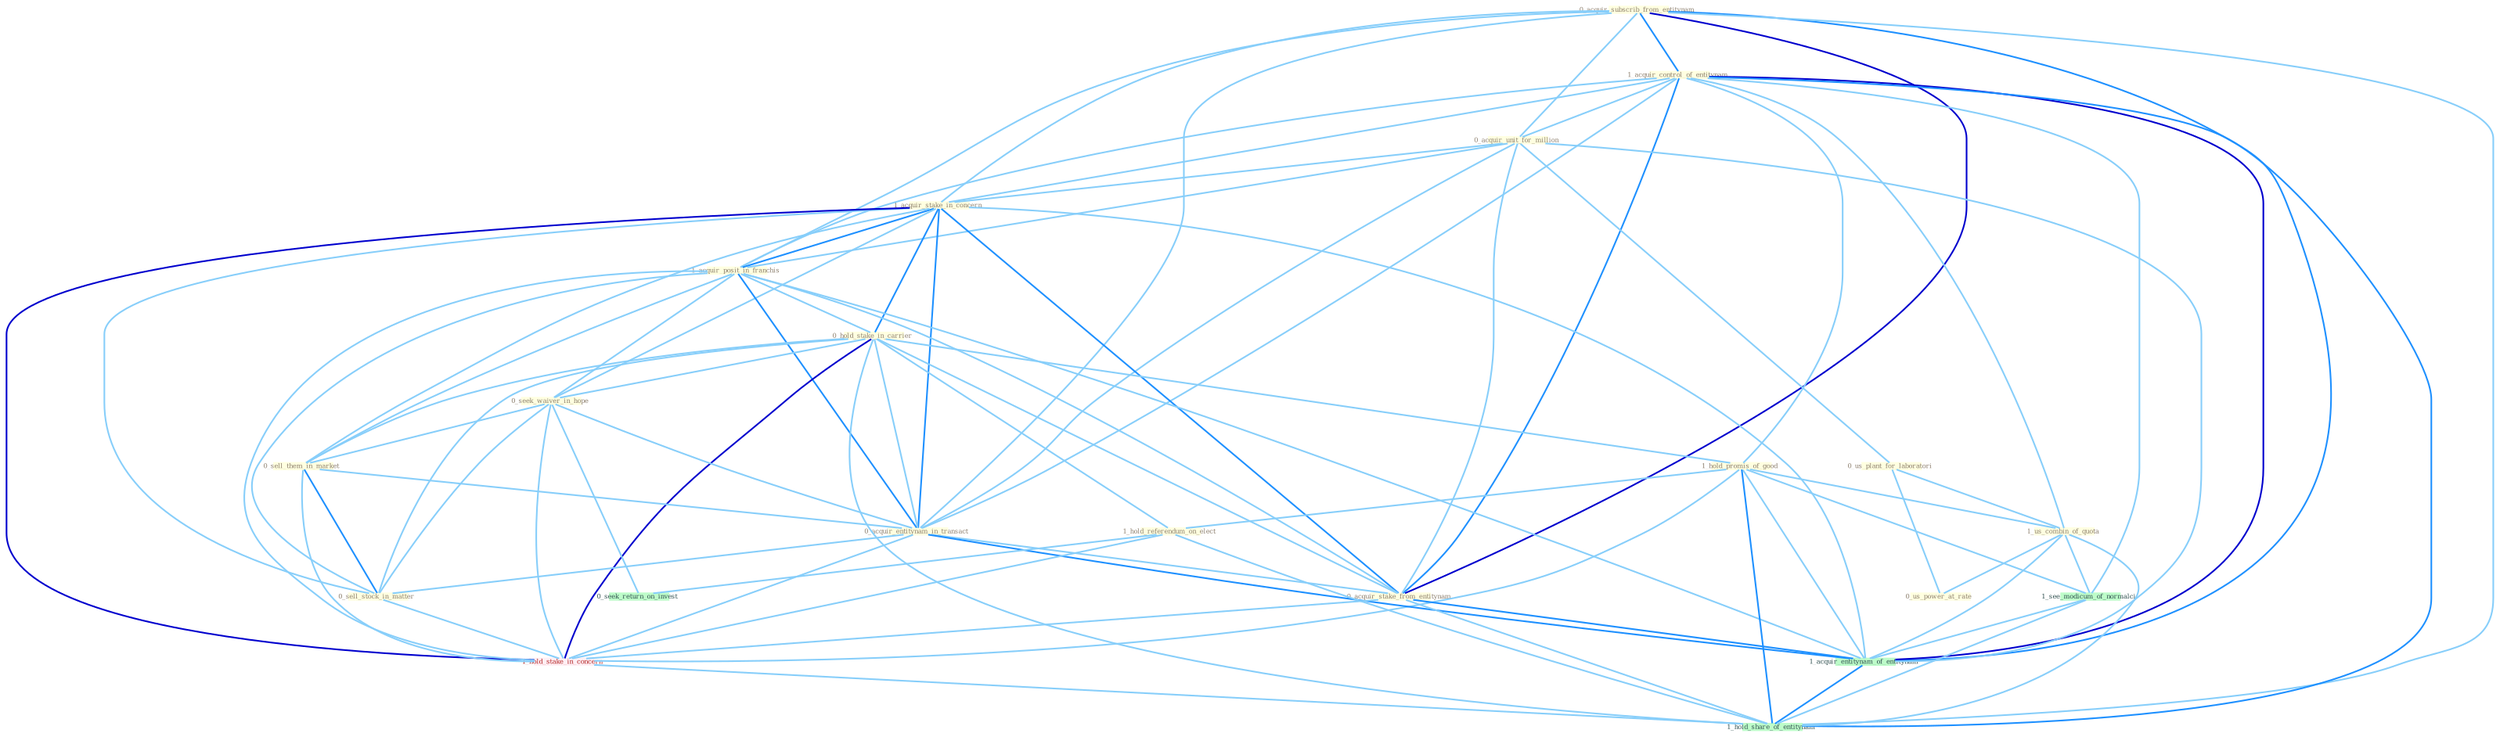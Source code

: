 Graph G{ 
    node
    [shape=polygon,style=filled,width=.5,height=.06,color="#BDFCC9",fixedsize=true,fontsize=4,
    fontcolor="#2f4f4f"];
    {node
    [color="#ffffe0", fontcolor="#8b7d6b"] "0_acquir_subscrib_from_entitynam " "1_acquir_control_of_entitynam " "0_acquir_unit_for_million " "1_acquir_stake_in_concern " "1_acquir_posit_in_franchis " "0_hold_stake_in_carrier " "0_seek_waiver_in_hope " "1_hold_promis_of_good " "0_sell_them_in_market " "0_acquir_entitynam_in_transact " "0_us_plant_for_laboratori " "1_us_combin_of_quota " "0_us_power_at_rate " "0_acquir_stake_from_entitynam " "1_hold_referendum_on_elect " "0_sell_stock_in_matter "}
{node [color="#fff0f5", fontcolor="#b22222"] "1_hold_stake_in_concern "}
edge [color="#B0E2FF"];

	"0_acquir_subscrib_from_entitynam " -- "1_acquir_control_of_entitynam " [w="2", color="#1e90ff" , len=0.8];
	"0_acquir_subscrib_from_entitynam " -- "0_acquir_unit_for_million " [w="1", color="#87cefa" ];
	"0_acquir_subscrib_from_entitynam " -- "1_acquir_stake_in_concern " [w="1", color="#87cefa" ];
	"0_acquir_subscrib_from_entitynam " -- "1_acquir_posit_in_franchis " [w="1", color="#87cefa" ];
	"0_acquir_subscrib_from_entitynam " -- "0_acquir_entitynam_in_transact " [w="1", color="#87cefa" ];
	"0_acquir_subscrib_from_entitynam " -- "0_acquir_stake_from_entitynam " [w="3", color="#0000cd" , len=0.6];
	"0_acquir_subscrib_from_entitynam " -- "1_acquir_entitynam_of_entitynam " [w="2", color="#1e90ff" , len=0.8];
	"0_acquir_subscrib_from_entitynam " -- "1_hold_share_of_entitynam " [w="1", color="#87cefa" ];
	"1_acquir_control_of_entitynam " -- "0_acquir_unit_for_million " [w="1", color="#87cefa" ];
	"1_acquir_control_of_entitynam " -- "1_acquir_stake_in_concern " [w="1", color="#87cefa" ];
	"1_acquir_control_of_entitynam " -- "1_acquir_posit_in_franchis " [w="1", color="#87cefa" ];
	"1_acquir_control_of_entitynam " -- "1_hold_promis_of_good " [w="1", color="#87cefa" ];
	"1_acquir_control_of_entitynam " -- "0_acquir_entitynam_in_transact " [w="1", color="#87cefa" ];
	"1_acquir_control_of_entitynam " -- "1_us_combin_of_quota " [w="1", color="#87cefa" ];
	"1_acquir_control_of_entitynam " -- "0_acquir_stake_from_entitynam " [w="2", color="#1e90ff" , len=0.8];
	"1_acquir_control_of_entitynam " -- "1_see_modicum_of_normalci " [w="1", color="#87cefa" ];
	"1_acquir_control_of_entitynam " -- "1_acquir_entitynam_of_entitynam " [w="3", color="#0000cd" , len=0.6];
	"1_acquir_control_of_entitynam " -- "1_hold_share_of_entitynam " [w="2", color="#1e90ff" , len=0.8];
	"0_acquir_unit_for_million " -- "1_acquir_stake_in_concern " [w="1", color="#87cefa" ];
	"0_acquir_unit_for_million " -- "1_acquir_posit_in_franchis " [w="1", color="#87cefa" ];
	"0_acquir_unit_for_million " -- "0_acquir_entitynam_in_transact " [w="1", color="#87cefa" ];
	"0_acquir_unit_for_million " -- "0_us_plant_for_laboratori " [w="1", color="#87cefa" ];
	"0_acquir_unit_for_million " -- "0_acquir_stake_from_entitynam " [w="1", color="#87cefa" ];
	"0_acquir_unit_for_million " -- "1_acquir_entitynam_of_entitynam " [w="1", color="#87cefa" ];
	"1_acquir_stake_in_concern " -- "1_acquir_posit_in_franchis " [w="2", color="#1e90ff" , len=0.8];
	"1_acquir_stake_in_concern " -- "0_hold_stake_in_carrier " [w="2", color="#1e90ff" , len=0.8];
	"1_acquir_stake_in_concern " -- "0_seek_waiver_in_hope " [w="1", color="#87cefa" ];
	"1_acquir_stake_in_concern " -- "0_sell_them_in_market " [w="1", color="#87cefa" ];
	"1_acquir_stake_in_concern " -- "0_acquir_entitynam_in_transact " [w="2", color="#1e90ff" , len=0.8];
	"1_acquir_stake_in_concern " -- "0_acquir_stake_from_entitynam " [w="2", color="#1e90ff" , len=0.8];
	"1_acquir_stake_in_concern " -- "0_sell_stock_in_matter " [w="1", color="#87cefa" ];
	"1_acquir_stake_in_concern " -- "1_hold_stake_in_concern " [w="3", color="#0000cd" , len=0.6];
	"1_acquir_stake_in_concern " -- "1_acquir_entitynam_of_entitynam " [w="1", color="#87cefa" ];
	"1_acquir_posit_in_franchis " -- "0_hold_stake_in_carrier " [w="1", color="#87cefa" ];
	"1_acquir_posit_in_franchis " -- "0_seek_waiver_in_hope " [w="1", color="#87cefa" ];
	"1_acquir_posit_in_franchis " -- "0_sell_them_in_market " [w="1", color="#87cefa" ];
	"1_acquir_posit_in_franchis " -- "0_acquir_entitynam_in_transact " [w="2", color="#1e90ff" , len=0.8];
	"1_acquir_posit_in_franchis " -- "0_acquir_stake_from_entitynam " [w="1", color="#87cefa" ];
	"1_acquir_posit_in_franchis " -- "0_sell_stock_in_matter " [w="1", color="#87cefa" ];
	"1_acquir_posit_in_franchis " -- "1_hold_stake_in_concern " [w="1", color="#87cefa" ];
	"1_acquir_posit_in_franchis " -- "1_acquir_entitynam_of_entitynam " [w="1", color="#87cefa" ];
	"0_hold_stake_in_carrier " -- "0_seek_waiver_in_hope " [w="1", color="#87cefa" ];
	"0_hold_stake_in_carrier " -- "1_hold_promis_of_good " [w="1", color="#87cefa" ];
	"0_hold_stake_in_carrier " -- "0_sell_them_in_market " [w="1", color="#87cefa" ];
	"0_hold_stake_in_carrier " -- "0_acquir_entitynam_in_transact " [w="1", color="#87cefa" ];
	"0_hold_stake_in_carrier " -- "0_acquir_stake_from_entitynam " [w="1", color="#87cefa" ];
	"0_hold_stake_in_carrier " -- "1_hold_referendum_on_elect " [w="1", color="#87cefa" ];
	"0_hold_stake_in_carrier " -- "0_sell_stock_in_matter " [w="1", color="#87cefa" ];
	"0_hold_stake_in_carrier " -- "1_hold_stake_in_concern " [w="3", color="#0000cd" , len=0.6];
	"0_hold_stake_in_carrier " -- "1_hold_share_of_entitynam " [w="1", color="#87cefa" ];
	"0_seek_waiver_in_hope " -- "0_sell_them_in_market " [w="1", color="#87cefa" ];
	"0_seek_waiver_in_hope " -- "0_acquir_entitynam_in_transact " [w="1", color="#87cefa" ];
	"0_seek_waiver_in_hope " -- "0_sell_stock_in_matter " [w="1", color="#87cefa" ];
	"0_seek_waiver_in_hope " -- "1_hold_stake_in_concern " [w="1", color="#87cefa" ];
	"0_seek_waiver_in_hope " -- "0_seek_return_on_invest " [w="1", color="#87cefa" ];
	"1_hold_promis_of_good " -- "1_us_combin_of_quota " [w="1", color="#87cefa" ];
	"1_hold_promis_of_good " -- "1_hold_referendum_on_elect " [w="1", color="#87cefa" ];
	"1_hold_promis_of_good " -- "1_hold_stake_in_concern " [w="1", color="#87cefa" ];
	"1_hold_promis_of_good " -- "1_see_modicum_of_normalci " [w="1", color="#87cefa" ];
	"1_hold_promis_of_good " -- "1_acquir_entitynam_of_entitynam " [w="1", color="#87cefa" ];
	"1_hold_promis_of_good " -- "1_hold_share_of_entitynam " [w="2", color="#1e90ff" , len=0.8];
	"0_sell_them_in_market " -- "0_acquir_entitynam_in_transact " [w="1", color="#87cefa" ];
	"0_sell_them_in_market " -- "0_sell_stock_in_matter " [w="2", color="#1e90ff" , len=0.8];
	"0_sell_them_in_market " -- "1_hold_stake_in_concern " [w="1", color="#87cefa" ];
	"0_acquir_entitynam_in_transact " -- "0_acquir_stake_from_entitynam " [w="1", color="#87cefa" ];
	"0_acquir_entitynam_in_transact " -- "0_sell_stock_in_matter " [w="1", color="#87cefa" ];
	"0_acquir_entitynam_in_transact " -- "1_hold_stake_in_concern " [w="1", color="#87cefa" ];
	"0_acquir_entitynam_in_transact " -- "1_acquir_entitynam_of_entitynam " [w="2", color="#1e90ff" , len=0.8];
	"0_us_plant_for_laboratori " -- "1_us_combin_of_quota " [w="1", color="#87cefa" ];
	"0_us_plant_for_laboratori " -- "0_us_power_at_rate " [w="1", color="#87cefa" ];
	"1_us_combin_of_quota " -- "0_us_power_at_rate " [w="1", color="#87cefa" ];
	"1_us_combin_of_quota " -- "1_see_modicum_of_normalci " [w="1", color="#87cefa" ];
	"1_us_combin_of_quota " -- "1_acquir_entitynam_of_entitynam " [w="1", color="#87cefa" ];
	"1_us_combin_of_quota " -- "1_hold_share_of_entitynam " [w="1", color="#87cefa" ];
	"0_acquir_stake_from_entitynam " -- "1_hold_stake_in_concern " [w="1", color="#87cefa" ];
	"0_acquir_stake_from_entitynam " -- "1_acquir_entitynam_of_entitynam " [w="2", color="#1e90ff" , len=0.8];
	"0_acquir_stake_from_entitynam " -- "1_hold_share_of_entitynam " [w="1", color="#87cefa" ];
	"1_hold_referendum_on_elect " -- "1_hold_stake_in_concern " [w="1", color="#87cefa" ];
	"1_hold_referendum_on_elect " -- "0_seek_return_on_invest " [w="1", color="#87cefa" ];
	"1_hold_referendum_on_elect " -- "1_hold_share_of_entitynam " [w="1", color="#87cefa" ];
	"0_sell_stock_in_matter " -- "1_hold_stake_in_concern " [w="1", color="#87cefa" ];
	"1_hold_stake_in_concern " -- "1_hold_share_of_entitynam " [w="1", color="#87cefa" ];
	"1_see_modicum_of_normalci " -- "1_acquir_entitynam_of_entitynam " [w="1", color="#87cefa" ];
	"1_see_modicum_of_normalci " -- "1_hold_share_of_entitynam " [w="1", color="#87cefa" ];
	"1_acquir_entitynam_of_entitynam " -- "1_hold_share_of_entitynam " [w="2", color="#1e90ff" , len=0.8];
}